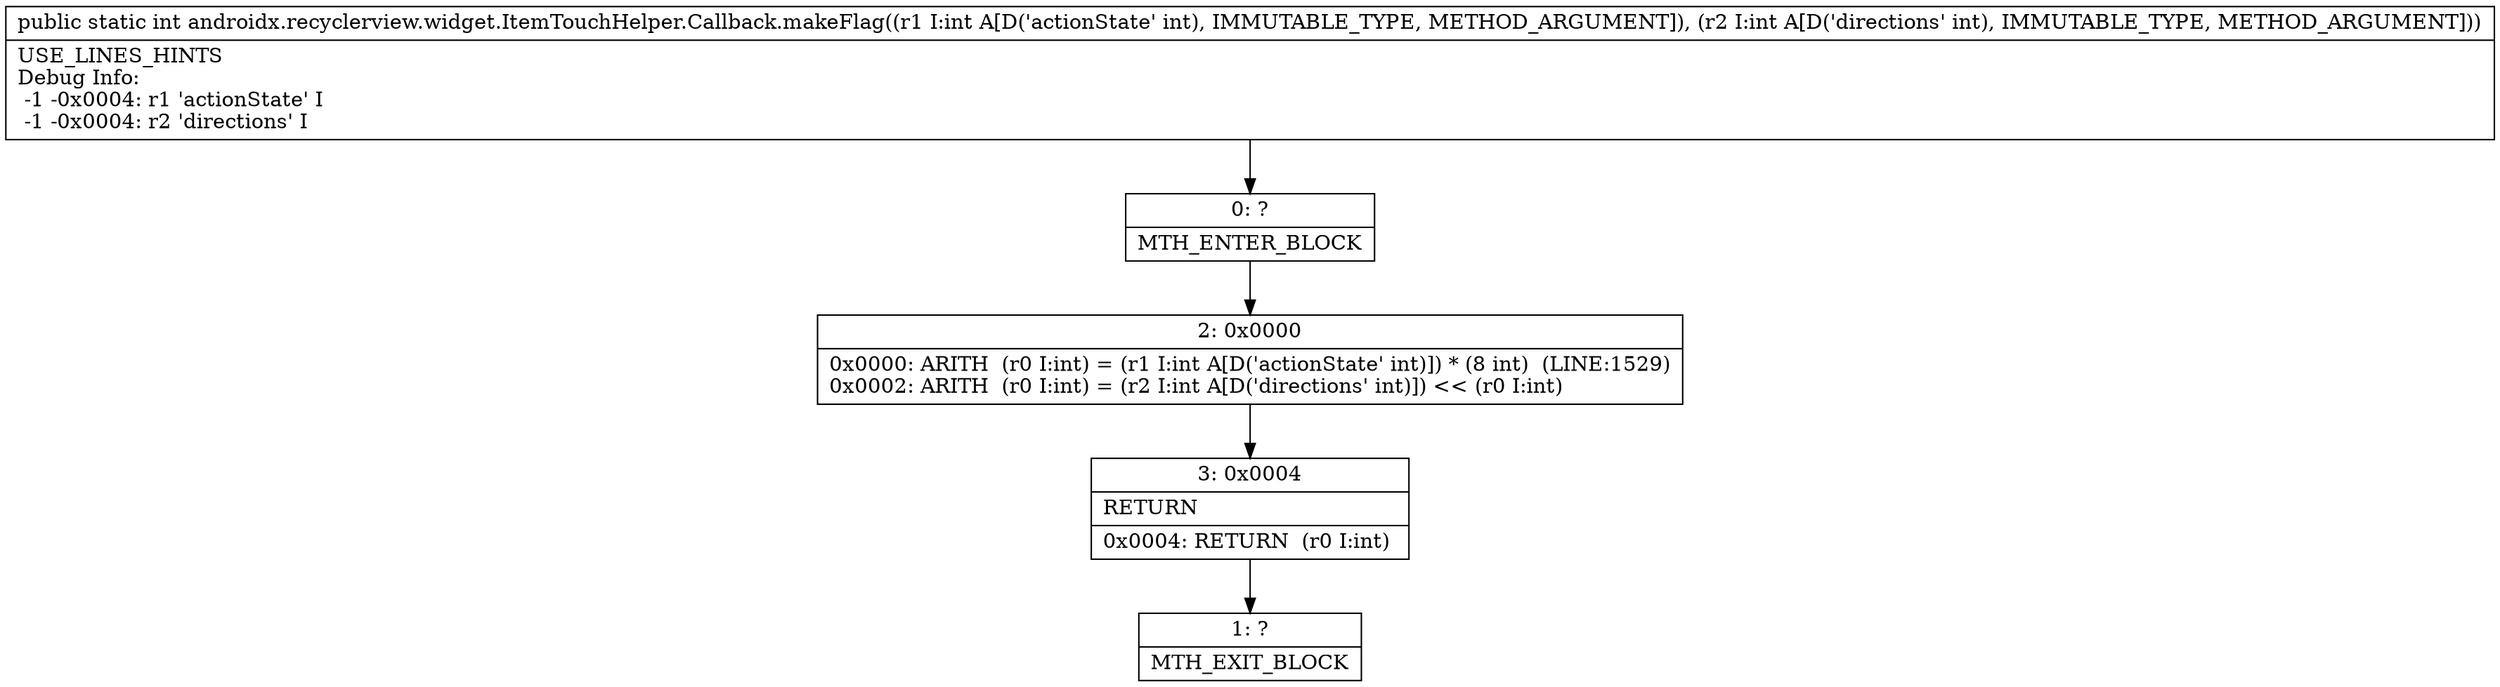digraph "CFG forandroidx.recyclerview.widget.ItemTouchHelper.Callback.makeFlag(II)I" {
Node_0 [shape=record,label="{0\:\ ?|MTH_ENTER_BLOCK\l}"];
Node_2 [shape=record,label="{2\:\ 0x0000|0x0000: ARITH  (r0 I:int) = (r1 I:int A[D('actionState' int)]) * (8 int)  (LINE:1529)\l0x0002: ARITH  (r0 I:int) = (r2 I:int A[D('directions' int)]) \<\< (r0 I:int) \l}"];
Node_3 [shape=record,label="{3\:\ 0x0004|RETURN\l|0x0004: RETURN  (r0 I:int) \l}"];
Node_1 [shape=record,label="{1\:\ ?|MTH_EXIT_BLOCK\l}"];
MethodNode[shape=record,label="{public static int androidx.recyclerview.widget.ItemTouchHelper.Callback.makeFlag((r1 I:int A[D('actionState' int), IMMUTABLE_TYPE, METHOD_ARGUMENT]), (r2 I:int A[D('directions' int), IMMUTABLE_TYPE, METHOD_ARGUMENT]))  | USE_LINES_HINTS\lDebug Info:\l  \-1 \-0x0004: r1 'actionState' I\l  \-1 \-0x0004: r2 'directions' I\l}"];
MethodNode -> Node_0;Node_0 -> Node_2;
Node_2 -> Node_3;
Node_3 -> Node_1;
}


